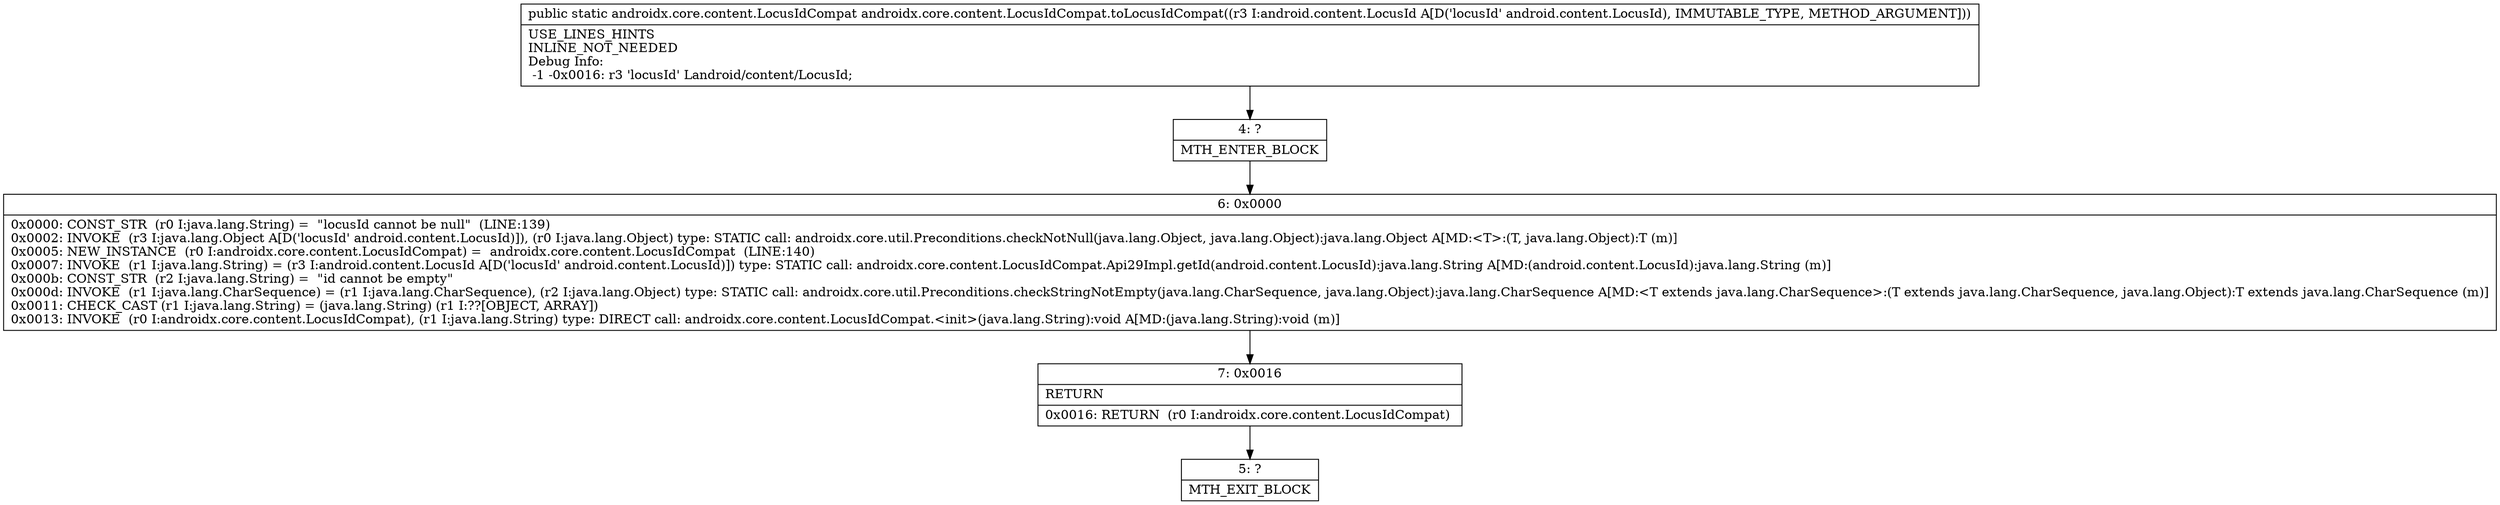 digraph "CFG forandroidx.core.content.LocusIdCompat.toLocusIdCompat(Landroid\/content\/LocusId;)Landroidx\/core\/content\/LocusIdCompat;" {
Node_4 [shape=record,label="{4\:\ ?|MTH_ENTER_BLOCK\l}"];
Node_6 [shape=record,label="{6\:\ 0x0000|0x0000: CONST_STR  (r0 I:java.lang.String) =  \"locusId cannot be null\"  (LINE:139)\l0x0002: INVOKE  (r3 I:java.lang.Object A[D('locusId' android.content.LocusId)]), (r0 I:java.lang.Object) type: STATIC call: androidx.core.util.Preconditions.checkNotNull(java.lang.Object, java.lang.Object):java.lang.Object A[MD:\<T\>:(T, java.lang.Object):T (m)]\l0x0005: NEW_INSTANCE  (r0 I:androidx.core.content.LocusIdCompat) =  androidx.core.content.LocusIdCompat  (LINE:140)\l0x0007: INVOKE  (r1 I:java.lang.String) = (r3 I:android.content.LocusId A[D('locusId' android.content.LocusId)]) type: STATIC call: androidx.core.content.LocusIdCompat.Api29Impl.getId(android.content.LocusId):java.lang.String A[MD:(android.content.LocusId):java.lang.String (m)]\l0x000b: CONST_STR  (r2 I:java.lang.String) =  \"id cannot be empty\" \l0x000d: INVOKE  (r1 I:java.lang.CharSequence) = (r1 I:java.lang.CharSequence), (r2 I:java.lang.Object) type: STATIC call: androidx.core.util.Preconditions.checkStringNotEmpty(java.lang.CharSequence, java.lang.Object):java.lang.CharSequence A[MD:\<T extends java.lang.CharSequence\>:(T extends java.lang.CharSequence, java.lang.Object):T extends java.lang.CharSequence (m)]\l0x0011: CHECK_CAST (r1 I:java.lang.String) = (java.lang.String) (r1 I:??[OBJECT, ARRAY]) \l0x0013: INVOKE  (r0 I:androidx.core.content.LocusIdCompat), (r1 I:java.lang.String) type: DIRECT call: androidx.core.content.LocusIdCompat.\<init\>(java.lang.String):void A[MD:(java.lang.String):void (m)]\l}"];
Node_7 [shape=record,label="{7\:\ 0x0016|RETURN\l|0x0016: RETURN  (r0 I:androidx.core.content.LocusIdCompat) \l}"];
Node_5 [shape=record,label="{5\:\ ?|MTH_EXIT_BLOCK\l}"];
MethodNode[shape=record,label="{public static androidx.core.content.LocusIdCompat androidx.core.content.LocusIdCompat.toLocusIdCompat((r3 I:android.content.LocusId A[D('locusId' android.content.LocusId), IMMUTABLE_TYPE, METHOD_ARGUMENT]))  | USE_LINES_HINTS\lINLINE_NOT_NEEDED\lDebug Info:\l  \-1 \-0x0016: r3 'locusId' Landroid\/content\/LocusId;\l}"];
MethodNode -> Node_4;Node_4 -> Node_6;
Node_6 -> Node_7;
Node_7 -> Node_5;
}

